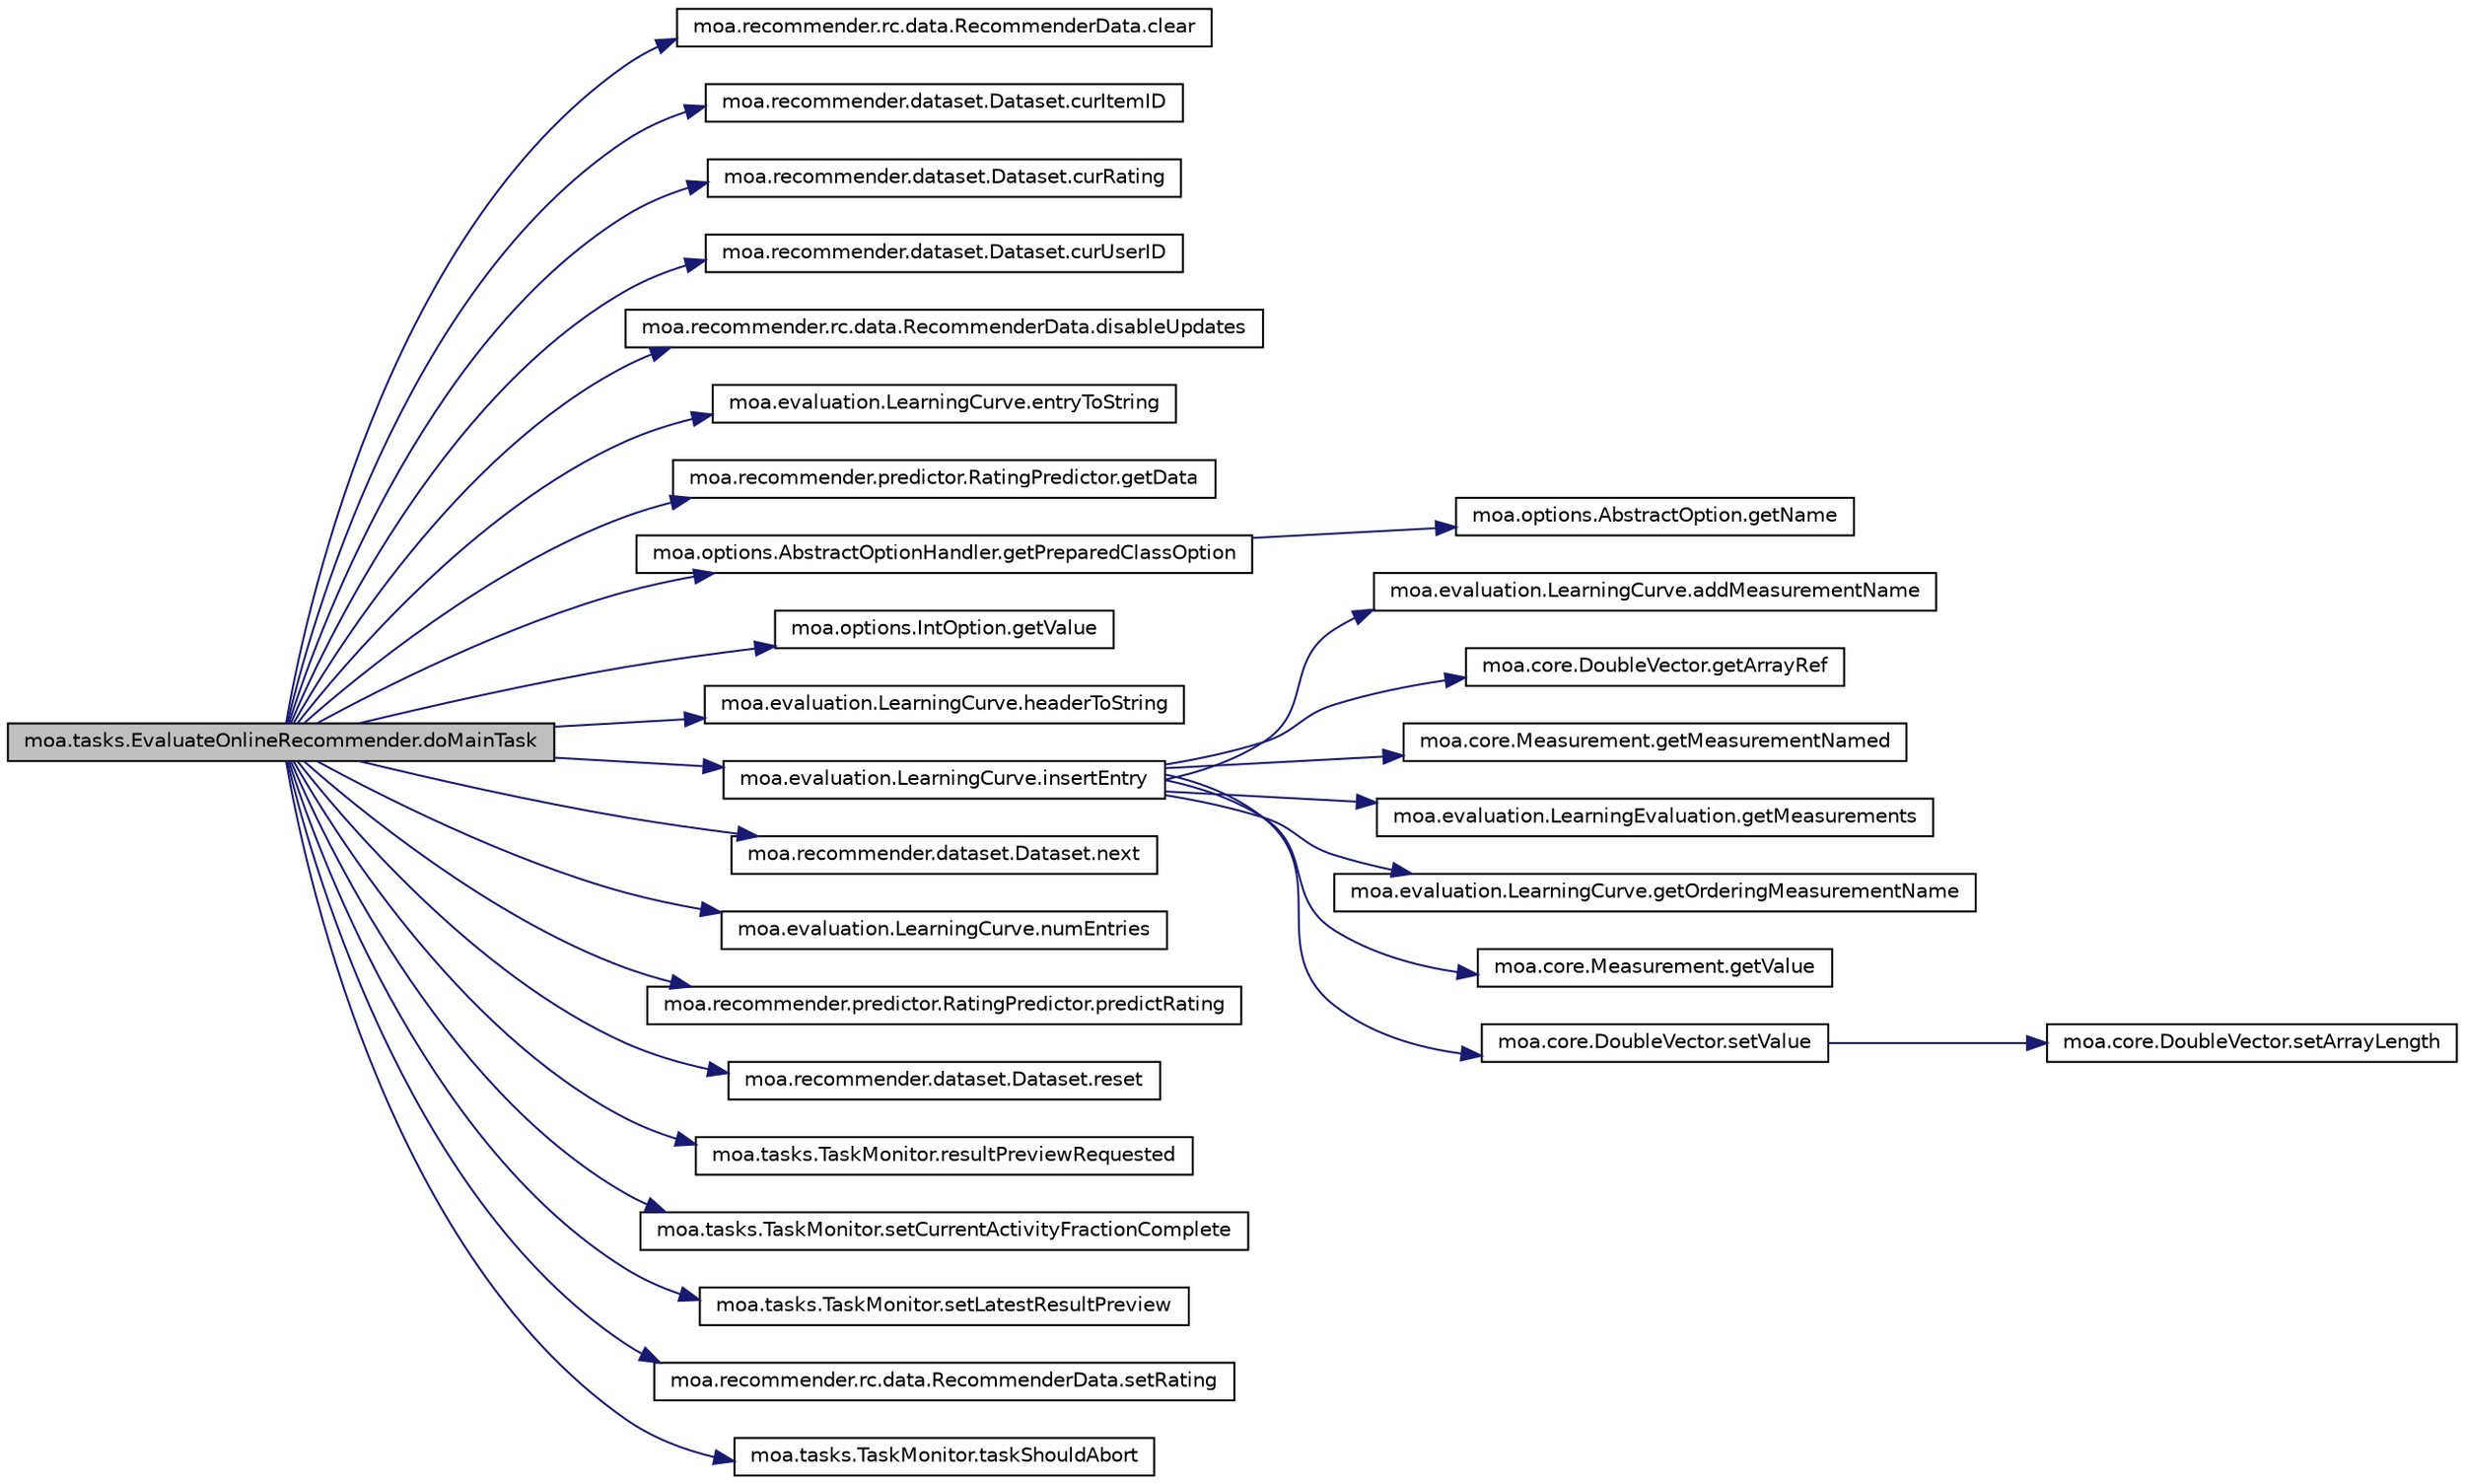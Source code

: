 digraph G
{
  edge [fontname="Helvetica",fontsize="10",labelfontname="Helvetica",labelfontsize="10"];
  node [fontname="Helvetica",fontsize="10",shape=record];
  rankdir=LR;
  Node1 [label="moa.tasks.EvaluateOnlineRecommender.doMainTask",height=0.2,width=0.4,color="black", fillcolor="grey75", style="filled" fontcolor="black"];
  Node1 -> Node2 [color="midnightblue",fontsize="10",style="solid",fontname="Helvetica"];
  Node2 [label="moa.recommender.rc.data.RecommenderData.clear",height=0.2,width=0.4,color="black", fillcolor="white", style="filled",URL="$interfacemoa_1_1recommender_1_1rc_1_1data_1_1RecommenderData.html#ab0e601e97b3f19b7d3ea17c7f94ed960"];
  Node1 -> Node3 [color="midnightblue",fontsize="10",style="solid",fontname="Helvetica"];
  Node3 [label="moa.recommender.dataset.Dataset.curItemID",height=0.2,width=0.4,color="black", fillcolor="white", style="filled",URL="$interfacemoa_1_1recommender_1_1dataset_1_1Dataset.html#a0e8b477ba799c42841ee732d58fbd85a"];
  Node1 -> Node4 [color="midnightblue",fontsize="10",style="solid",fontname="Helvetica"];
  Node4 [label="moa.recommender.dataset.Dataset.curRating",height=0.2,width=0.4,color="black", fillcolor="white", style="filled",URL="$interfacemoa_1_1recommender_1_1dataset_1_1Dataset.html#a1698338b88dd0ae19a8254eb9a4fd44f"];
  Node1 -> Node5 [color="midnightblue",fontsize="10",style="solid",fontname="Helvetica"];
  Node5 [label="moa.recommender.dataset.Dataset.curUserID",height=0.2,width=0.4,color="black", fillcolor="white", style="filled",URL="$interfacemoa_1_1recommender_1_1dataset_1_1Dataset.html#abf79949e19f1ddfd7d815bb67de56c9e"];
  Node1 -> Node6 [color="midnightblue",fontsize="10",style="solid",fontname="Helvetica"];
  Node6 [label="moa.recommender.rc.data.RecommenderData.disableUpdates",height=0.2,width=0.4,color="black", fillcolor="white", style="filled",URL="$interfacemoa_1_1recommender_1_1rc_1_1data_1_1RecommenderData.html#ad5940a132dd009877ccbefc9a538e39b"];
  Node1 -> Node7 [color="midnightblue",fontsize="10",style="solid",fontname="Helvetica"];
  Node7 [label="moa.evaluation.LearningCurve.entryToString",height=0.2,width=0.4,color="black", fillcolor="white", style="filled",URL="$classmoa_1_1evaluation_1_1LearningCurve.html#acff30caf492b14f6fd89561c84af0bf2"];
  Node1 -> Node8 [color="midnightblue",fontsize="10",style="solid",fontname="Helvetica"];
  Node8 [label="moa.recommender.predictor.RatingPredictor.getData",height=0.2,width=0.4,color="black", fillcolor="white", style="filled",URL="$interfacemoa_1_1recommender_1_1predictor_1_1RatingPredictor.html#a5a8ea7ee6d38a4f1b3739cb6ccbfbb41"];
  Node1 -> Node9 [color="midnightblue",fontsize="10",style="solid",fontname="Helvetica"];
  Node9 [label="moa.options.AbstractOptionHandler.getPreparedClassOption",height=0.2,width=0.4,color="black", fillcolor="white", style="filled",URL="$classmoa_1_1options_1_1AbstractOptionHandler.html#a2d5e872c7c6a32487013ba914c6d3fcc",tooltip="Gets a prepared option of this class."];
  Node9 -> Node10 [color="midnightblue",fontsize="10",style="solid",fontname="Helvetica"];
  Node10 [label="moa.options.AbstractOption.getName",height=0.2,width=0.4,color="black", fillcolor="white", style="filled",URL="$classmoa_1_1options_1_1AbstractOption.html#a26d25b88bb5244ed3c2ec142bd28353d",tooltip="Gets the name of this option."];
  Node1 -> Node11 [color="midnightblue",fontsize="10",style="solid",fontname="Helvetica"];
  Node11 [label="moa.options.IntOption.getValue",height=0.2,width=0.4,color="black", fillcolor="white", style="filled",URL="$classmoa_1_1options_1_1IntOption.html#affae8787274b44ab7616d46b8d6c831a"];
  Node1 -> Node12 [color="midnightblue",fontsize="10",style="solid",fontname="Helvetica"];
  Node12 [label="moa.evaluation.LearningCurve.headerToString",height=0.2,width=0.4,color="black", fillcolor="white", style="filled",URL="$classmoa_1_1evaluation_1_1LearningCurve.html#a4c2465881f093000e9d47985a6f5ff4f"];
  Node1 -> Node13 [color="midnightblue",fontsize="10",style="solid",fontname="Helvetica"];
  Node13 [label="moa.evaluation.LearningCurve.insertEntry",height=0.2,width=0.4,color="black", fillcolor="white", style="filled",URL="$classmoa_1_1evaluation_1_1LearningCurve.html#a356a1d7e879cd4cd18204bc3dca8c0c2"];
  Node13 -> Node14 [color="midnightblue",fontsize="10",style="solid",fontname="Helvetica"];
  Node14 [label="moa.evaluation.LearningCurve.addMeasurementName",height=0.2,width=0.4,color="black", fillcolor="white", style="filled",URL="$classmoa_1_1evaluation_1_1LearningCurve.html#a921b0e83024ed7273467498d09b9adb5"];
  Node13 -> Node15 [color="midnightblue",fontsize="10",style="solid",fontname="Helvetica"];
  Node15 [label="moa.core.DoubleVector.getArrayRef",height=0.2,width=0.4,color="black", fillcolor="white", style="filled",URL="$classmoa_1_1core_1_1DoubleVector.html#a0cd86df680113a943ebb8fcf60819ece"];
  Node13 -> Node16 [color="midnightblue",fontsize="10",style="solid",fontname="Helvetica"];
  Node16 [label="moa.core.Measurement.getMeasurementNamed",height=0.2,width=0.4,color="black", fillcolor="white", style="filled",URL="$classmoa_1_1core_1_1Measurement.html#a17f8534853faa467f92e84622e636c26"];
  Node13 -> Node17 [color="midnightblue",fontsize="10",style="solid",fontname="Helvetica"];
  Node17 [label="moa.evaluation.LearningEvaluation.getMeasurements",height=0.2,width=0.4,color="black", fillcolor="white", style="filled",URL="$classmoa_1_1evaluation_1_1LearningEvaluation.html#a1f940c2734c16133454e93bec0db47d3"];
  Node13 -> Node18 [color="midnightblue",fontsize="10",style="solid",fontname="Helvetica"];
  Node18 [label="moa.evaluation.LearningCurve.getOrderingMeasurementName",height=0.2,width=0.4,color="black", fillcolor="white", style="filled",URL="$classmoa_1_1evaluation_1_1LearningCurve.html#ae7bfae1d90708e1fe7afbd8b6fdf6181"];
  Node13 -> Node19 [color="midnightblue",fontsize="10",style="solid",fontname="Helvetica"];
  Node19 [label="moa.core.Measurement.getValue",height=0.2,width=0.4,color="black", fillcolor="white", style="filled",URL="$classmoa_1_1core_1_1Measurement.html#ad41c47748a7d029814c61802898d1e0e"];
  Node13 -> Node20 [color="midnightblue",fontsize="10",style="solid",fontname="Helvetica"];
  Node20 [label="moa.core.DoubleVector.setValue",height=0.2,width=0.4,color="black", fillcolor="white", style="filled",URL="$classmoa_1_1core_1_1DoubleVector.html#afdb9ecc487070e6f0943e889a46334b8"];
  Node20 -> Node21 [color="midnightblue",fontsize="10",style="solid",fontname="Helvetica"];
  Node21 [label="moa.core.DoubleVector.setArrayLength",height=0.2,width=0.4,color="black", fillcolor="white", style="filled",URL="$classmoa_1_1core_1_1DoubleVector.html#a9cfebf9a8c5e93615037459ed6bd63a7"];
  Node1 -> Node22 [color="midnightblue",fontsize="10",style="solid",fontname="Helvetica"];
  Node22 [label="moa.recommender.dataset.Dataset.next",height=0.2,width=0.4,color="black", fillcolor="white", style="filled",URL="$interfacemoa_1_1recommender_1_1dataset_1_1Dataset.html#a18c0fc645ae52db748a8ad7d23f13850"];
  Node1 -> Node23 [color="midnightblue",fontsize="10",style="solid",fontname="Helvetica"];
  Node23 [label="moa.evaluation.LearningCurve.numEntries",height=0.2,width=0.4,color="black", fillcolor="white", style="filled",URL="$classmoa_1_1evaluation_1_1LearningCurve.html#a3c3e920e9fa8d5d355c31e48ed59a2fb"];
  Node1 -> Node24 [color="midnightblue",fontsize="10",style="solid",fontname="Helvetica"];
  Node24 [label="moa.recommender.predictor.RatingPredictor.predictRating",height=0.2,width=0.4,color="black", fillcolor="white", style="filled",URL="$interfacemoa_1_1recommender_1_1predictor_1_1RatingPredictor.html#ae3f2ade89f1d08128aafc3535595b211"];
  Node1 -> Node25 [color="midnightblue",fontsize="10",style="solid",fontname="Helvetica"];
  Node25 [label="moa.recommender.dataset.Dataset.reset",height=0.2,width=0.4,color="black", fillcolor="white", style="filled",URL="$interfacemoa_1_1recommender_1_1dataset_1_1Dataset.html#ab50872e1d8c00702122c68fc08afcaa0"];
  Node1 -> Node26 [color="midnightblue",fontsize="10",style="solid",fontname="Helvetica"];
  Node26 [label="moa.tasks.TaskMonitor.resultPreviewRequested",height=0.2,width=0.4,color="black", fillcolor="white", style="filled",URL="$interfacemoa_1_1tasks_1_1TaskMonitor.html#af0081392613c25cb1a31b3e5a45674d1",tooltip="Gets whether there is a request for preview the task result."];
  Node1 -> Node27 [color="midnightblue",fontsize="10",style="solid",fontname="Helvetica"];
  Node27 [label="moa.tasks.TaskMonitor.setCurrentActivityFractionComplete",height=0.2,width=0.4,color="black", fillcolor="white", style="filled",URL="$interfacemoa_1_1tasks_1_1TaskMonitor.html#a250c782c4d19dc5609afc32a96ac90f8",tooltip="Sets the percentage done of the current activity."];
  Node1 -> Node28 [color="midnightblue",fontsize="10",style="solid",fontname="Helvetica"];
  Node28 [label="moa.tasks.TaskMonitor.setLatestResultPreview",height=0.2,width=0.4,color="black", fillcolor="white", style="filled",URL="$interfacemoa_1_1tasks_1_1TaskMonitor.html#a1b6f9b951f02111a3461e26c9a6c2936",tooltip="Sets the current result to preview."];
  Node1 -> Node29 [color="midnightblue",fontsize="10",style="solid",fontname="Helvetica"];
  Node29 [label="moa.recommender.rc.data.RecommenderData.setRating",height=0.2,width=0.4,color="black", fillcolor="white", style="filled",URL="$interfacemoa_1_1recommender_1_1rc_1_1data_1_1RecommenderData.html#ae5091110f1d56b57e306b68d000593a1"];
  Node1 -> Node30 [color="midnightblue",fontsize="10",style="solid",fontname="Helvetica"];
  Node30 [label="moa.tasks.TaskMonitor.taskShouldAbort",height=0.2,width=0.4,color="black", fillcolor="white", style="filled",URL="$interfacemoa_1_1tasks_1_1TaskMonitor.html#af2758f6ce28872acf61d6b3495cd4439",tooltip="Gets whether the task should abort."];
}
